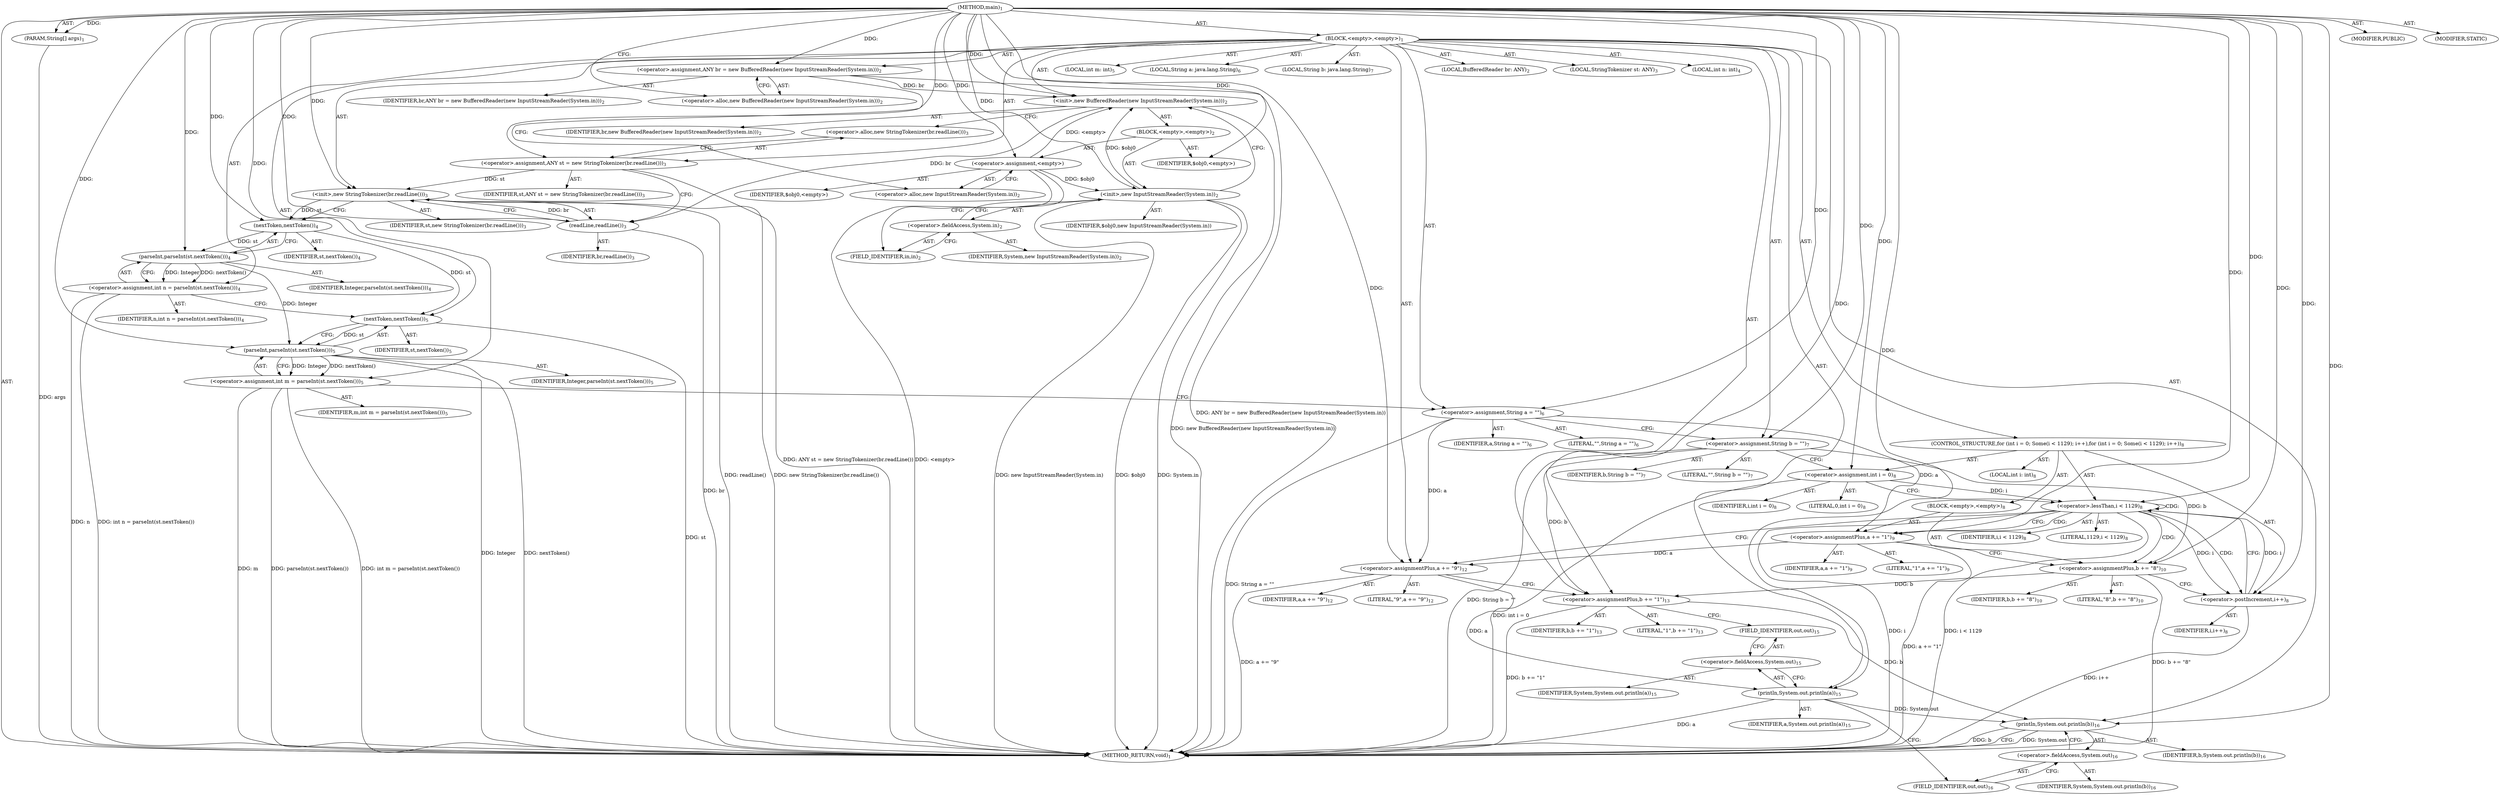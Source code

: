 digraph "main" {  
"21" [label = <(METHOD,main)<SUB>1</SUB>> ]
"22" [label = <(PARAM,String[] args)<SUB>1</SUB>> ]
"23" [label = <(BLOCK,&lt;empty&gt;,&lt;empty&gt;)<SUB>1</SUB>> ]
"4" [label = <(LOCAL,BufferedReader br: ANY)<SUB>2</SUB>> ]
"24" [label = <(&lt;operator&gt;.assignment,ANY br = new BufferedReader(new InputStreamReader(System.in)))<SUB>2</SUB>> ]
"25" [label = <(IDENTIFIER,br,ANY br = new BufferedReader(new InputStreamReader(System.in)))<SUB>2</SUB>> ]
"26" [label = <(&lt;operator&gt;.alloc,new BufferedReader(new InputStreamReader(System.in)))<SUB>2</SUB>> ]
"27" [label = <(&lt;init&gt;,new BufferedReader(new InputStreamReader(System.in)))<SUB>2</SUB>> ]
"3" [label = <(IDENTIFIER,br,new BufferedReader(new InputStreamReader(System.in)))<SUB>2</SUB>> ]
"28" [label = <(BLOCK,&lt;empty&gt;,&lt;empty&gt;)<SUB>2</SUB>> ]
"29" [label = <(&lt;operator&gt;.assignment,&lt;empty&gt;)> ]
"30" [label = <(IDENTIFIER,$obj0,&lt;empty&gt;)> ]
"31" [label = <(&lt;operator&gt;.alloc,new InputStreamReader(System.in))<SUB>2</SUB>> ]
"32" [label = <(&lt;init&gt;,new InputStreamReader(System.in))<SUB>2</SUB>> ]
"33" [label = <(IDENTIFIER,$obj0,new InputStreamReader(System.in))> ]
"34" [label = <(&lt;operator&gt;.fieldAccess,System.in)<SUB>2</SUB>> ]
"35" [label = <(IDENTIFIER,System,new InputStreamReader(System.in))<SUB>2</SUB>> ]
"36" [label = <(FIELD_IDENTIFIER,in,in)<SUB>2</SUB>> ]
"37" [label = <(IDENTIFIER,$obj0,&lt;empty&gt;)> ]
"6" [label = <(LOCAL,StringTokenizer st: ANY)<SUB>3</SUB>> ]
"38" [label = <(&lt;operator&gt;.assignment,ANY st = new StringTokenizer(br.readLine()))<SUB>3</SUB>> ]
"39" [label = <(IDENTIFIER,st,ANY st = new StringTokenizer(br.readLine()))<SUB>3</SUB>> ]
"40" [label = <(&lt;operator&gt;.alloc,new StringTokenizer(br.readLine()))<SUB>3</SUB>> ]
"41" [label = <(&lt;init&gt;,new StringTokenizer(br.readLine()))<SUB>3</SUB>> ]
"5" [label = <(IDENTIFIER,st,new StringTokenizer(br.readLine()))<SUB>3</SUB>> ]
"42" [label = <(readLine,readLine())<SUB>3</SUB>> ]
"43" [label = <(IDENTIFIER,br,readLine())<SUB>3</SUB>> ]
"44" [label = <(LOCAL,int n: int)<SUB>4</SUB>> ]
"45" [label = <(&lt;operator&gt;.assignment,int n = parseInt(st.nextToken()))<SUB>4</SUB>> ]
"46" [label = <(IDENTIFIER,n,int n = parseInt(st.nextToken()))<SUB>4</SUB>> ]
"47" [label = <(parseInt,parseInt(st.nextToken()))<SUB>4</SUB>> ]
"48" [label = <(IDENTIFIER,Integer,parseInt(st.nextToken()))<SUB>4</SUB>> ]
"49" [label = <(nextToken,nextToken())<SUB>4</SUB>> ]
"50" [label = <(IDENTIFIER,st,nextToken())<SUB>4</SUB>> ]
"51" [label = <(LOCAL,int m: int)<SUB>5</SUB>> ]
"52" [label = <(&lt;operator&gt;.assignment,int m = parseInt(st.nextToken()))<SUB>5</SUB>> ]
"53" [label = <(IDENTIFIER,m,int m = parseInt(st.nextToken()))<SUB>5</SUB>> ]
"54" [label = <(parseInt,parseInt(st.nextToken()))<SUB>5</SUB>> ]
"55" [label = <(IDENTIFIER,Integer,parseInt(st.nextToken()))<SUB>5</SUB>> ]
"56" [label = <(nextToken,nextToken())<SUB>5</SUB>> ]
"57" [label = <(IDENTIFIER,st,nextToken())<SUB>5</SUB>> ]
"58" [label = <(LOCAL,String a: java.lang.String)<SUB>6</SUB>> ]
"59" [label = <(&lt;operator&gt;.assignment,String a = &quot;&quot;)<SUB>6</SUB>> ]
"60" [label = <(IDENTIFIER,a,String a = &quot;&quot;)<SUB>6</SUB>> ]
"61" [label = <(LITERAL,&quot;&quot;,String a = &quot;&quot;)<SUB>6</SUB>> ]
"62" [label = <(LOCAL,String b: java.lang.String)<SUB>7</SUB>> ]
"63" [label = <(&lt;operator&gt;.assignment,String b = &quot;&quot;)<SUB>7</SUB>> ]
"64" [label = <(IDENTIFIER,b,String b = &quot;&quot;)<SUB>7</SUB>> ]
"65" [label = <(LITERAL,&quot;&quot;,String b = &quot;&quot;)<SUB>7</SUB>> ]
"66" [label = <(CONTROL_STRUCTURE,for (int i = 0; Some(i &lt; 1129); i++),for (int i = 0; Some(i &lt; 1129); i++))<SUB>8</SUB>> ]
"67" [label = <(LOCAL,int i: int)<SUB>8</SUB>> ]
"68" [label = <(&lt;operator&gt;.assignment,int i = 0)<SUB>8</SUB>> ]
"69" [label = <(IDENTIFIER,i,int i = 0)<SUB>8</SUB>> ]
"70" [label = <(LITERAL,0,int i = 0)<SUB>8</SUB>> ]
"71" [label = <(&lt;operator&gt;.lessThan,i &lt; 1129)<SUB>8</SUB>> ]
"72" [label = <(IDENTIFIER,i,i &lt; 1129)<SUB>8</SUB>> ]
"73" [label = <(LITERAL,1129,i &lt; 1129)<SUB>8</SUB>> ]
"74" [label = <(&lt;operator&gt;.postIncrement,i++)<SUB>8</SUB>> ]
"75" [label = <(IDENTIFIER,i,i++)<SUB>8</SUB>> ]
"76" [label = <(BLOCK,&lt;empty&gt;,&lt;empty&gt;)<SUB>8</SUB>> ]
"77" [label = <(&lt;operator&gt;.assignmentPlus,a += &quot;1&quot;)<SUB>9</SUB>> ]
"78" [label = <(IDENTIFIER,a,a += &quot;1&quot;)<SUB>9</SUB>> ]
"79" [label = <(LITERAL,&quot;1&quot;,a += &quot;1&quot;)<SUB>9</SUB>> ]
"80" [label = <(&lt;operator&gt;.assignmentPlus,b += &quot;8&quot;)<SUB>10</SUB>> ]
"81" [label = <(IDENTIFIER,b,b += &quot;8&quot;)<SUB>10</SUB>> ]
"82" [label = <(LITERAL,&quot;8&quot;,b += &quot;8&quot;)<SUB>10</SUB>> ]
"83" [label = <(&lt;operator&gt;.assignmentPlus,a += &quot;9&quot;)<SUB>12</SUB>> ]
"84" [label = <(IDENTIFIER,a,a += &quot;9&quot;)<SUB>12</SUB>> ]
"85" [label = <(LITERAL,&quot;9&quot;,a += &quot;9&quot;)<SUB>12</SUB>> ]
"86" [label = <(&lt;operator&gt;.assignmentPlus,b += &quot;1&quot;)<SUB>13</SUB>> ]
"87" [label = <(IDENTIFIER,b,b += &quot;1&quot;)<SUB>13</SUB>> ]
"88" [label = <(LITERAL,&quot;1&quot;,b += &quot;1&quot;)<SUB>13</SUB>> ]
"89" [label = <(println,System.out.println(a))<SUB>15</SUB>> ]
"90" [label = <(&lt;operator&gt;.fieldAccess,System.out)<SUB>15</SUB>> ]
"91" [label = <(IDENTIFIER,System,System.out.println(a))<SUB>15</SUB>> ]
"92" [label = <(FIELD_IDENTIFIER,out,out)<SUB>15</SUB>> ]
"93" [label = <(IDENTIFIER,a,System.out.println(a))<SUB>15</SUB>> ]
"94" [label = <(println,System.out.println(b))<SUB>16</SUB>> ]
"95" [label = <(&lt;operator&gt;.fieldAccess,System.out)<SUB>16</SUB>> ]
"96" [label = <(IDENTIFIER,System,System.out.println(b))<SUB>16</SUB>> ]
"97" [label = <(FIELD_IDENTIFIER,out,out)<SUB>16</SUB>> ]
"98" [label = <(IDENTIFIER,b,System.out.println(b))<SUB>16</SUB>> ]
"99" [label = <(MODIFIER,PUBLIC)> ]
"100" [label = <(MODIFIER,STATIC)> ]
"101" [label = <(METHOD_RETURN,void)<SUB>1</SUB>> ]
  "21" -> "22"  [ label = "AST: "] 
  "21" -> "23"  [ label = "AST: "] 
  "21" -> "99"  [ label = "AST: "] 
  "21" -> "100"  [ label = "AST: "] 
  "21" -> "101"  [ label = "AST: "] 
  "23" -> "4"  [ label = "AST: "] 
  "23" -> "24"  [ label = "AST: "] 
  "23" -> "27"  [ label = "AST: "] 
  "23" -> "6"  [ label = "AST: "] 
  "23" -> "38"  [ label = "AST: "] 
  "23" -> "41"  [ label = "AST: "] 
  "23" -> "44"  [ label = "AST: "] 
  "23" -> "45"  [ label = "AST: "] 
  "23" -> "51"  [ label = "AST: "] 
  "23" -> "52"  [ label = "AST: "] 
  "23" -> "58"  [ label = "AST: "] 
  "23" -> "59"  [ label = "AST: "] 
  "23" -> "62"  [ label = "AST: "] 
  "23" -> "63"  [ label = "AST: "] 
  "23" -> "66"  [ label = "AST: "] 
  "23" -> "83"  [ label = "AST: "] 
  "23" -> "86"  [ label = "AST: "] 
  "23" -> "89"  [ label = "AST: "] 
  "23" -> "94"  [ label = "AST: "] 
  "24" -> "25"  [ label = "AST: "] 
  "24" -> "26"  [ label = "AST: "] 
  "27" -> "3"  [ label = "AST: "] 
  "27" -> "28"  [ label = "AST: "] 
  "28" -> "29"  [ label = "AST: "] 
  "28" -> "32"  [ label = "AST: "] 
  "28" -> "37"  [ label = "AST: "] 
  "29" -> "30"  [ label = "AST: "] 
  "29" -> "31"  [ label = "AST: "] 
  "32" -> "33"  [ label = "AST: "] 
  "32" -> "34"  [ label = "AST: "] 
  "34" -> "35"  [ label = "AST: "] 
  "34" -> "36"  [ label = "AST: "] 
  "38" -> "39"  [ label = "AST: "] 
  "38" -> "40"  [ label = "AST: "] 
  "41" -> "5"  [ label = "AST: "] 
  "41" -> "42"  [ label = "AST: "] 
  "42" -> "43"  [ label = "AST: "] 
  "45" -> "46"  [ label = "AST: "] 
  "45" -> "47"  [ label = "AST: "] 
  "47" -> "48"  [ label = "AST: "] 
  "47" -> "49"  [ label = "AST: "] 
  "49" -> "50"  [ label = "AST: "] 
  "52" -> "53"  [ label = "AST: "] 
  "52" -> "54"  [ label = "AST: "] 
  "54" -> "55"  [ label = "AST: "] 
  "54" -> "56"  [ label = "AST: "] 
  "56" -> "57"  [ label = "AST: "] 
  "59" -> "60"  [ label = "AST: "] 
  "59" -> "61"  [ label = "AST: "] 
  "63" -> "64"  [ label = "AST: "] 
  "63" -> "65"  [ label = "AST: "] 
  "66" -> "67"  [ label = "AST: "] 
  "66" -> "68"  [ label = "AST: "] 
  "66" -> "71"  [ label = "AST: "] 
  "66" -> "74"  [ label = "AST: "] 
  "66" -> "76"  [ label = "AST: "] 
  "68" -> "69"  [ label = "AST: "] 
  "68" -> "70"  [ label = "AST: "] 
  "71" -> "72"  [ label = "AST: "] 
  "71" -> "73"  [ label = "AST: "] 
  "74" -> "75"  [ label = "AST: "] 
  "76" -> "77"  [ label = "AST: "] 
  "76" -> "80"  [ label = "AST: "] 
  "77" -> "78"  [ label = "AST: "] 
  "77" -> "79"  [ label = "AST: "] 
  "80" -> "81"  [ label = "AST: "] 
  "80" -> "82"  [ label = "AST: "] 
  "83" -> "84"  [ label = "AST: "] 
  "83" -> "85"  [ label = "AST: "] 
  "86" -> "87"  [ label = "AST: "] 
  "86" -> "88"  [ label = "AST: "] 
  "89" -> "90"  [ label = "AST: "] 
  "89" -> "93"  [ label = "AST: "] 
  "90" -> "91"  [ label = "AST: "] 
  "90" -> "92"  [ label = "AST: "] 
  "94" -> "95"  [ label = "AST: "] 
  "94" -> "98"  [ label = "AST: "] 
  "95" -> "96"  [ label = "AST: "] 
  "95" -> "97"  [ label = "AST: "] 
  "24" -> "31"  [ label = "CFG: "] 
  "27" -> "40"  [ label = "CFG: "] 
  "38" -> "42"  [ label = "CFG: "] 
  "41" -> "49"  [ label = "CFG: "] 
  "45" -> "56"  [ label = "CFG: "] 
  "52" -> "59"  [ label = "CFG: "] 
  "59" -> "63"  [ label = "CFG: "] 
  "63" -> "68"  [ label = "CFG: "] 
  "83" -> "86"  [ label = "CFG: "] 
  "86" -> "92"  [ label = "CFG: "] 
  "89" -> "97"  [ label = "CFG: "] 
  "94" -> "101"  [ label = "CFG: "] 
  "26" -> "24"  [ label = "CFG: "] 
  "40" -> "38"  [ label = "CFG: "] 
  "42" -> "41"  [ label = "CFG: "] 
  "47" -> "45"  [ label = "CFG: "] 
  "54" -> "52"  [ label = "CFG: "] 
  "68" -> "71"  [ label = "CFG: "] 
  "71" -> "77"  [ label = "CFG: "] 
  "71" -> "83"  [ label = "CFG: "] 
  "74" -> "71"  [ label = "CFG: "] 
  "90" -> "89"  [ label = "CFG: "] 
  "95" -> "94"  [ label = "CFG: "] 
  "29" -> "36"  [ label = "CFG: "] 
  "32" -> "27"  [ label = "CFG: "] 
  "49" -> "47"  [ label = "CFG: "] 
  "56" -> "54"  [ label = "CFG: "] 
  "77" -> "80"  [ label = "CFG: "] 
  "80" -> "74"  [ label = "CFG: "] 
  "92" -> "90"  [ label = "CFG: "] 
  "97" -> "95"  [ label = "CFG: "] 
  "31" -> "29"  [ label = "CFG: "] 
  "34" -> "32"  [ label = "CFG: "] 
  "36" -> "34"  [ label = "CFG: "] 
  "21" -> "26"  [ label = "CFG: "] 
  "22" -> "101"  [ label = "DDG: args"] 
  "24" -> "101"  [ label = "DDG: ANY br = new BufferedReader(new InputStreamReader(System.in))"] 
  "29" -> "101"  [ label = "DDG: &lt;empty&gt;"] 
  "32" -> "101"  [ label = "DDG: $obj0"] 
  "32" -> "101"  [ label = "DDG: System.in"] 
  "32" -> "101"  [ label = "DDG: new InputStreamReader(System.in)"] 
  "27" -> "101"  [ label = "DDG: new BufferedReader(new InputStreamReader(System.in))"] 
  "38" -> "101"  [ label = "DDG: ANY st = new StringTokenizer(br.readLine())"] 
  "42" -> "101"  [ label = "DDG: br"] 
  "41" -> "101"  [ label = "DDG: readLine()"] 
  "41" -> "101"  [ label = "DDG: new StringTokenizer(br.readLine())"] 
  "45" -> "101"  [ label = "DDG: n"] 
  "45" -> "101"  [ label = "DDG: int n = parseInt(st.nextToken())"] 
  "52" -> "101"  [ label = "DDG: m"] 
  "54" -> "101"  [ label = "DDG: Integer"] 
  "56" -> "101"  [ label = "DDG: st"] 
  "54" -> "101"  [ label = "DDG: nextToken()"] 
  "52" -> "101"  [ label = "DDG: parseInt(st.nextToken())"] 
  "52" -> "101"  [ label = "DDG: int m = parseInt(st.nextToken())"] 
  "59" -> "101"  [ label = "DDG: String a = &quot;&quot;"] 
  "63" -> "101"  [ label = "DDG: String b = &quot;&quot;"] 
  "68" -> "101"  [ label = "DDG: int i = 0"] 
  "71" -> "101"  [ label = "DDG: i"] 
  "71" -> "101"  [ label = "DDG: i &lt; 1129"] 
  "83" -> "101"  [ label = "DDG: a += &quot;9&quot;"] 
  "86" -> "101"  [ label = "DDG: b += &quot;1&quot;"] 
  "89" -> "101"  [ label = "DDG: a"] 
  "94" -> "101"  [ label = "DDG: System.out"] 
  "94" -> "101"  [ label = "DDG: b"] 
  "77" -> "101"  [ label = "DDG: a += &quot;1&quot;"] 
  "80" -> "101"  [ label = "DDG: b += &quot;8&quot;"] 
  "74" -> "101"  [ label = "DDG: i++"] 
  "21" -> "22"  [ label = "DDG: "] 
  "21" -> "24"  [ label = "DDG: "] 
  "21" -> "38"  [ label = "DDG: "] 
  "47" -> "45"  [ label = "DDG: Integer"] 
  "47" -> "45"  [ label = "DDG: nextToken()"] 
  "54" -> "52"  [ label = "DDG: Integer"] 
  "54" -> "52"  [ label = "DDG: nextToken()"] 
  "21" -> "59"  [ label = "DDG: "] 
  "21" -> "63"  [ label = "DDG: "] 
  "21" -> "83"  [ label = "DDG: "] 
  "21" -> "86"  [ label = "DDG: "] 
  "24" -> "27"  [ label = "DDG: br"] 
  "21" -> "27"  [ label = "DDG: "] 
  "29" -> "27"  [ label = "DDG: &lt;empty&gt;"] 
  "32" -> "27"  [ label = "DDG: $obj0"] 
  "38" -> "41"  [ label = "DDG: st"] 
  "21" -> "41"  [ label = "DDG: "] 
  "42" -> "41"  [ label = "DDG: br"] 
  "21" -> "68"  [ label = "DDG: "] 
  "59" -> "83"  [ label = "DDG: a"] 
  "77" -> "83"  [ label = "DDG: a"] 
  "63" -> "86"  [ label = "DDG: b"] 
  "80" -> "86"  [ label = "DDG: b"] 
  "83" -> "89"  [ label = "DDG: a"] 
  "21" -> "89"  [ label = "DDG: "] 
  "89" -> "94"  [ label = "DDG: System.out"] 
  "86" -> "94"  [ label = "DDG: b"] 
  "21" -> "94"  [ label = "DDG: "] 
  "21" -> "29"  [ label = "DDG: "] 
  "21" -> "37"  [ label = "DDG: "] 
  "27" -> "42"  [ label = "DDG: br"] 
  "21" -> "42"  [ label = "DDG: "] 
  "21" -> "47"  [ label = "DDG: "] 
  "49" -> "47"  [ label = "DDG: st"] 
  "47" -> "54"  [ label = "DDG: Integer"] 
  "21" -> "54"  [ label = "DDG: "] 
  "56" -> "54"  [ label = "DDG: st"] 
  "68" -> "71"  [ label = "DDG: i"] 
  "74" -> "71"  [ label = "DDG: i"] 
  "21" -> "71"  [ label = "DDG: "] 
  "71" -> "74"  [ label = "DDG: i"] 
  "21" -> "74"  [ label = "DDG: "] 
  "21" -> "77"  [ label = "DDG: "] 
  "21" -> "80"  [ label = "DDG: "] 
  "29" -> "32"  [ label = "DDG: $obj0"] 
  "21" -> "32"  [ label = "DDG: "] 
  "41" -> "49"  [ label = "DDG: st"] 
  "21" -> "49"  [ label = "DDG: "] 
  "49" -> "56"  [ label = "DDG: st"] 
  "21" -> "56"  [ label = "DDG: "] 
  "59" -> "77"  [ label = "DDG: a"] 
  "63" -> "80"  [ label = "DDG: b"] 
  "71" -> "80"  [ label = "CDG: "] 
  "71" -> "77"  [ label = "CDG: "] 
  "71" -> "74"  [ label = "CDG: "] 
  "71" -> "71"  [ label = "CDG: "] 
}
